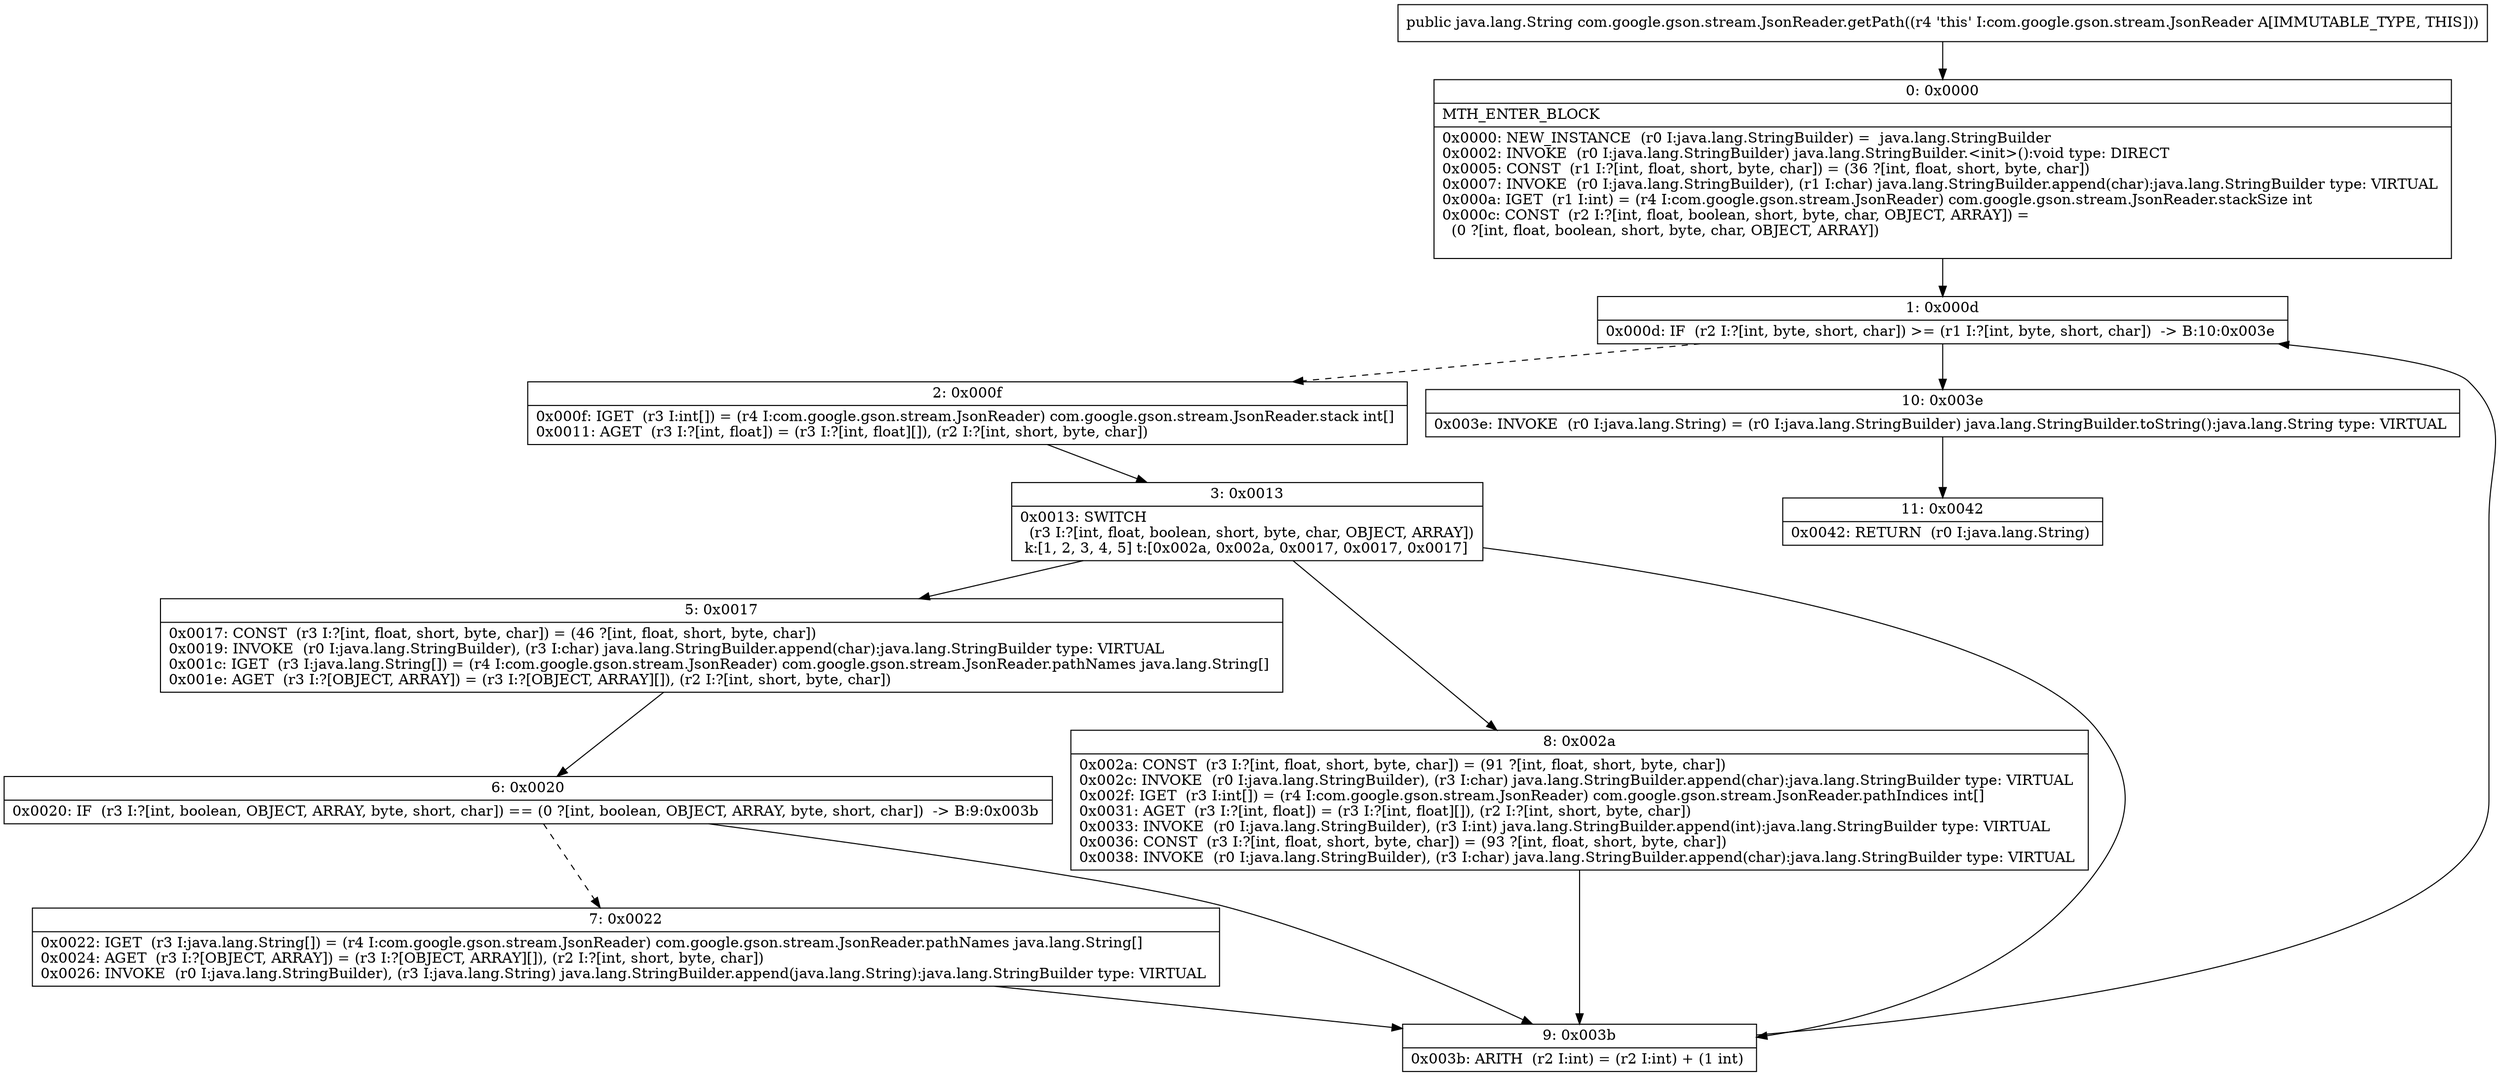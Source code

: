 digraph "CFG forcom.google.gson.stream.JsonReader.getPath()Ljava\/lang\/String;" {
Node_0 [shape=record,label="{0\:\ 0x0000|MTH_ENTER_BLOCK\l|0x0000: NEW_INSTANCE  (r0 I:java.lang.StringBuilder) =  java.lang.StringBuilder \l0x0002: INVOKE  (r0 I:java.lang.StringBuilder) java.lang.StringBuilder.\<init\>():void type: DIRECT \l0x0005: CONST  (r1 I:?[int, float, short, byte, char]) = (36 ?[int, float, short, byte, char]) \l0x0007: INVOKE  (r0 I:java.lang.StringBuilder), (r1 I:char) java.lang.StringBuilder.append(char):java.lang.StringBuilder type: VIRTUAL \l0x000a: IGET  (r1 I:int) = (r4 I:com.google.gson.stream.JsonReader) com.google.gson.stream.JsonReader.stackSize int \l0x000c: CONST  (r2 I:?[int, float, boolean, short, byte, char, OBJECT, ARRAY]) = \l  (0 ?[int, float, boolean, short, byte, char, OBJECT, ARRAY])\l \l}"];
Node_1 [shape=record,label="{1\:\ 0x000d|0x000d: IF  (r2 I:?[int, byte, short, char]) \>= (r1 I:?[int, byte, short, char])  \-\> B:10:0x003e \l}"];
Node_2 [shape=record,label="{2\:\ 0x000f|0x000f: IGET  (r3 I:int[]) = (r4 I:com.google.gson.stream.JsonReader) com.google.gson.stream.JsonReader.stack int[] \l0x0011: AGET  (r3 I:?[int, float]) = (r3 I:?[int, float][]), (r2 I:?[int, short, byte, char]) \l}"];
Node_3 [shape=record,label="{3\:\ 0x0013|0x0013: SWITCH  \l  (r3 I:?[int, float, boolean, short, byte, char, OBJECT, ARRAY])\l k:[1, 2, 3, 4, 5] t:[0x002a, 0x002a, 0x0017, 0x0017, 0x0017] \l}"];
Node_5 [shape=record,label="{5\:\ 0x0017|0x0017: CONST  (r3 I:?[int, float, short, byte, char]) = (46 ?[int, float, short, byte, char]) \l0x0019: INVOKE  (r0 I:java.lang.StringBuilder), (r3 I:char) java.lang.StringBuilder.append(char):java.lang.StringBuilder type: VIRTUAL \l0x001c: IGET  (r3 I:java.lang.String[]) = (r4 I:com.google.gson.stream.JsonReader) com.google.gson.stream.JsonReader.pathNames java.lang.String[] \l0x001e: AGET  (r3 I:?[OBJECT, ARRAY]) = (r3 I:?[OBJECT, ARRAY][]), (r2 I:?[int, short, byte, char]) \l}"];
Node_6 [shape=record,label="{6\:\ 0x0020|0x0020: IF  (r3 I:?[int, boolean, OBJECT, ARRAY, byte, short, char]) == (0 ?[int, boolean, OBJECT, ARRAY, byte, short, char])  \-\> B:9:0x003b \l}"];
Node_7 [shape=record,label="{7\:\ 0x0022|0x0022: IGET  (r3 I:java.lang.String[]) = (r4 I:com.google.gson.stream.JsonReader) com.google.gson.stream.JsonReader.pathNames java.lang.String[] \l0x0024: AGET  (r3 I:?[OBJECT, ARRAY]) = (r3 I:?[OBJECT, ARRAY][]), (r2 I:?[int, short, byte, char]) \l0x0026: INVOKE  (r0 I:java.lang.StringBuilder), (r3 I:java.lang.String) java.lang.StringBuilder.append(java.lang.String):java.lang.StringBuilder type: VIRTUAL \l}"];
Node_8 [shape=record,label="{8\:\ 0x002a|0x002a: CONST  (r3 I:?[int, float, short, byte, char]) = (91 ?[int, float, short, byte, char]) \l0x002c: INVOKE  (r0 I:java.lang.StringBuilder), (r3 I:char) java.lang.StringBuilder.append(char):java.lang.StringBuilder type: VIRTUAL \l0x002f: IGET  (r3 I:int[]) = (r4 I:com.google.gson.stream.JsonReader) com.google.gson.stream.JsonReader.pathIndices int[] \l0x0031: AGET  (r3 I:?[int, float]) = (r3 I:?[int, float][]), (r2 I:?[int, short, byte, char]) \l0x0033: INVOKE  (r0 I:java.lang.StringBuilder), (r3 I:int) java.lang.StringBuilder.append(int):java.lang.StringBuilder type: VIRTUAL \l0x0036: CONST  (r3 I:?[int, float, short, byte, char]) = (93 ?[int, float, short, byte, char]) \l0x0038: INVOKE  (r0 I:java.lang.StringBuilder), (r3 I:char) java.lang.StringBuilder.append(char):java.lang.StringBuilder type: VIRTUAL \l}"];
Node_9 [shape=record,label="{9\:\ 0x003b|0x003b: ARITH  (r2 I:int) = (r2 I:int) + (1 int) \l}"];
Node_10 [shape=record,label="{10\:\ 0x003e|0x003e: INVOKE  (r0 I:java.lang.String) = (r0 I:java.lang.StringBuilder) java.lang.StringBuilder.toString():java.lang.String type: VIRTUAL \l}"];
Node_11 [shape=record,label="{11\:\ 0x0042|0x0042: RETURN  (r0 I:java.lang.String) \l}"];
MethodNode[shape=record,label="{public java.lang.String com.google.gson.stream.JsonReader.getPath((r4 'this' I:com.google.gson.stream.JsonReader A[IMMUTABLE_TYPE, THIS])) }"];
MethodNode -> Node_0;
Node_0 -> Node_1;
Node_1 -> Node_2[style=dashed];
Node_1 -> Node_10;
Node_2 -> Node_3;
Node_3 -> Node_5;
Node_3 -> Node_8;
Node_3 -> Node_9;
Node_5 -> Node_6;
Node_6 -> Node_7[style=dashed];
Node_6 -> Node_9;
Node_7 -> Node_9;
Node_8 -> Node_9;
Node_9 -> Node_1;
Node_10 -> Node_11;
}

